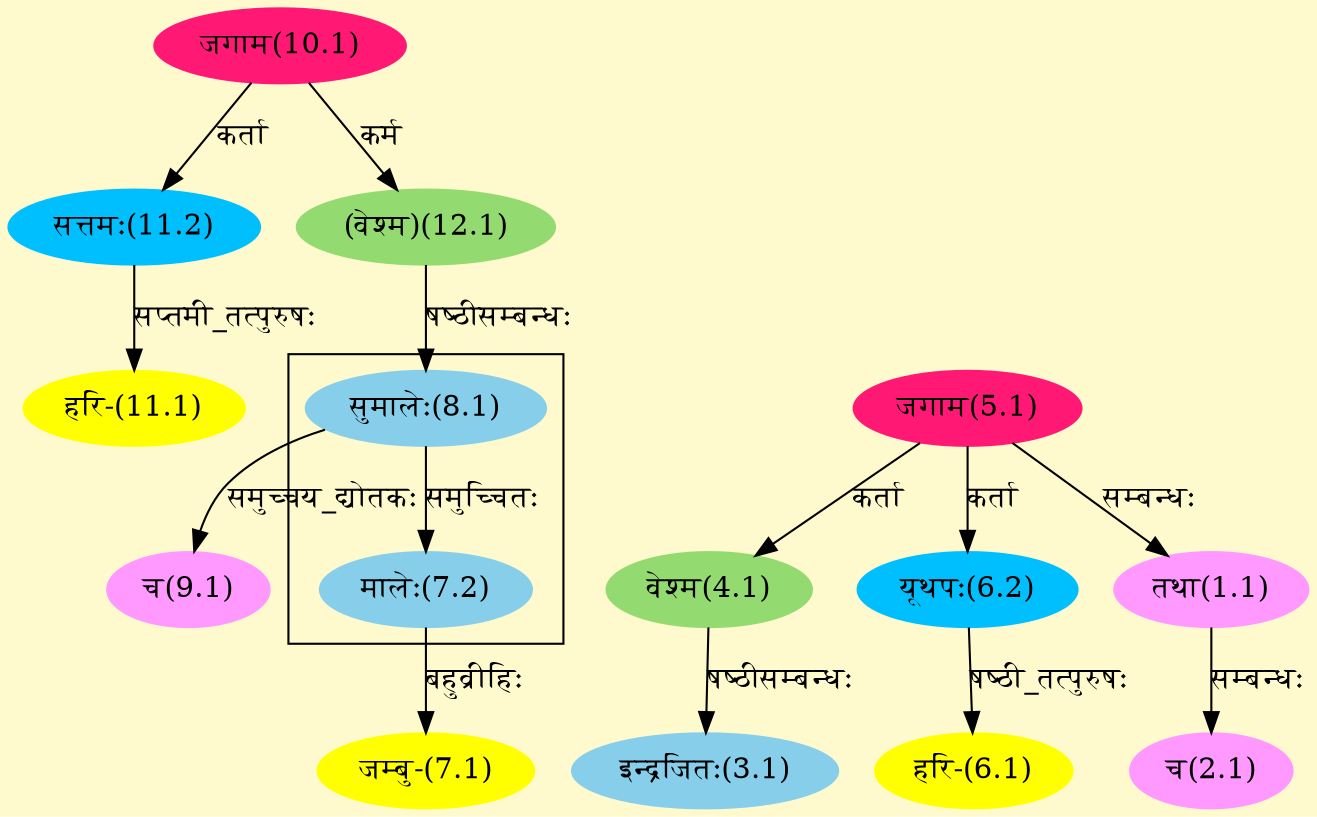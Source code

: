 digraph G{
rankdir=BT;
 compound=true;
 bgcolor="lemonchiffon1";

subgraph cluster_1{
Node7_2 [style=filled, color="#87CEEB" label = "मालेः(7.2)"]
Node8_1 [style=filled, color="#87CEEB" label = "सुमालेः(8.1)"]

}
Node1_1 [style=filled, color="#FF99FF" label = "तथा(1.1)"]
Node5_1 [style=filled, color="#FF1975" label = "जगाम(5.1)"]
Node2_1 [style=filled, color="#FF99FF" label = "च(2.1)"]
Node3_1 [style=filled, color="#87CEEB" label = "इन्द्रजितः(3.1)"]
Node4_1 [style=filled, color="#93DB70" label = "वेश्म(4.1)"]
Node [style=filled, color="" label = "()"]
Node6_1 [style=filled, color="#FFFF00" label = "हरि-(6.1)"]
Node6_2 [style=filled, color="#00BFFF" label = "यूथपः(6.2)"]
Node7_1 [style=filled, color="#FFFF00" label = "जम्बु-(7.1)"]
Node7_2 [style=filled, color="#87CEEB" label = "मालेः(7.2)"]
Node8_1 [style=filled, color="#87CEEB" label = "सुमालेः(8.1)"]
Node12_1 [style=filled, color="#93DB70" label = "(वेश्म)(12.1)"]
Node9_1 [style=filled, color="#FF99FF" label = "च(9.1)"]
Node10_1 [style=filled, color="#FF1975" label = "जगाम(10.1)"]
Node11_1 [style=filled, color="#FFFF00" label = "हरि-(11.1)"]
Node11_2 [style=filled, color="#00BFFF" label = "सत्तमः(11.2)"]
/* Start of Relations section */

Node1_1 -> Node5_1 [  label="सम्बन्धः"  dir="back" ]
Node2_1 -> Node1_1 [  label="सम्बन्धः"  dir="back" ]
Node3_1 -> Node4_1 [  label="षष्ठीसम्बन्धः"  dir="back" ]
Node4_1 -> Node5_1 [  label="कर्ता"  dir="back" ]
Node6_1 -> Node6_2 [  label="षष्ठी_तत्पुरुषः"  dir="back" ]
Node6_2 -> Node5_1 [  label="कर्ता"  dir="back" ]
Node7_1 -> Node7_2 [  label="बहुव्रीहिः"  dir="back" ]
Node7_2 -> Node8_1 [  label="समुच्चितः"  dir="back" ]
Node8_1 -> Node12_1 [  label="षष्ठीसम्बन्धः"  dir="back" ]
Node9_1 -> Node8_1 [  label="समुच्चय_द्योतकः"  dir="back" ]
Node11_1 -> Node11_2 [  label="सप्तमी_तत्पुरुषः"  dir="back" ]
Node11_2 -> Node10_1 [  label="कर्ता"  dir="back" ]
Node12_1 -> Node10_1 [  label="कर्म"  dir="back" ]
}
